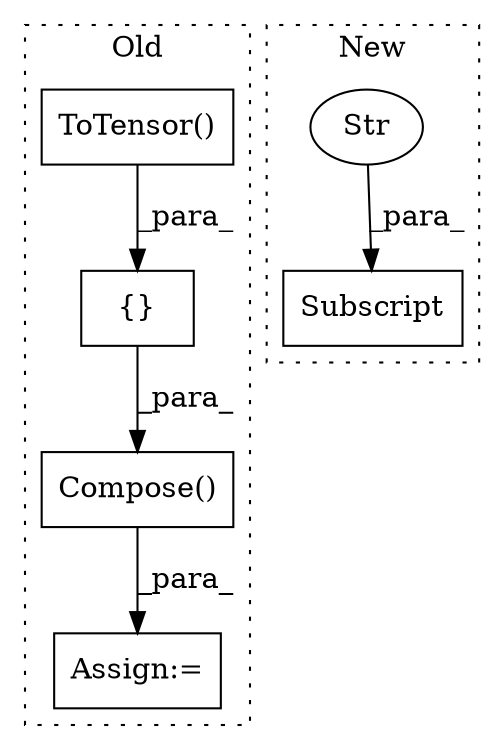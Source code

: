 digraph G {
subgraph cluster0 {
1 [label="Compose()" a="75" s="1841,1913" l="19,1" shape="box"];
3 [label="{}" a="59" s="1860,1912" l="1,0" shape="box"];
5 [label="ToTensor()" a="75" s="1891" l="21" shape="box"];
6 [label="Assign:=" a="68" s="1840" l="1" shape="box"];
label = "Old";
style="dotted";
}
subgraph cluster1 {
2 [label="Subscript" a="63" s="3390,0" l="13,0" shape="box"];
4 [label="Str" a="66" s="3392" l="10" shape="ellipse"];
label = "New";
style="dotted";
}
1 -> 6 [label="_para_"];
3 -> 1 [label="_para_"];
4 -> 2 [label="_para_"];
5 -> 3 [label="_para_"];
}